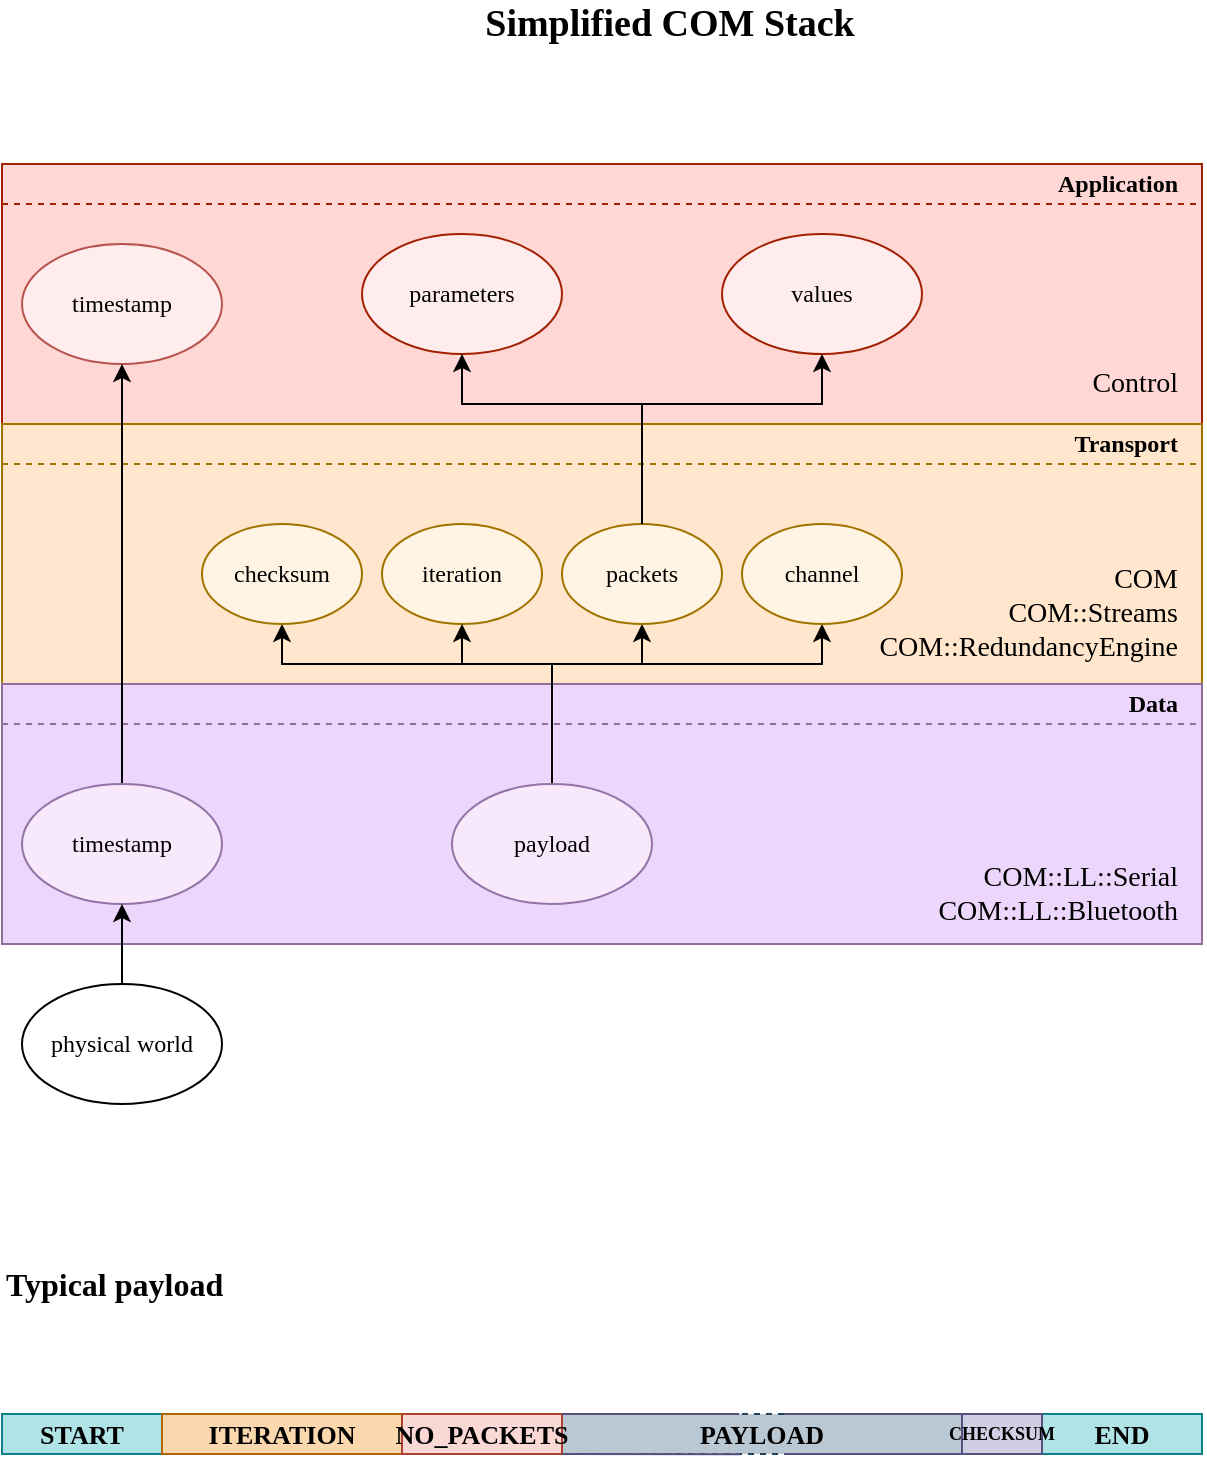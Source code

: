 <mxfile version="13.3.9" type="device"><diagram id="9EOOe-xVtgeUKb_HwiS9" name="Page-1"><mxGraphModel dx="2857" dy="1299" grid="1" gridSize="10" guides="1" tooltips="1" connect="1" arrows="1" fold="1" page="1" pageScale="1" pageWidth="827" pageHeight="1169" math="0" shadow="0"><root><mxCell id="0"/><mxCell id="1" parent="0"/><mxCell id="sI33cNARqvff0G65aEMA-21" value="PAYLOAD" style="rounded=0;whiteSpace=wrap;html=1;strokeColor=#23445d;fillColor=#bac8d3;fontFamily=Consolas;fontSize=13;align=center;fontStyle=1;dashed=1;" parent="1" vertex="1"><mxGeometry x="360" y="745" width="200" height="20" as="geometry"/></mxCell><mxCell id="VDhJyJcpaOQBj6J8SeD1-39" value="" style="rounded=0;whiteSpace=wrap;html=1;fontFamily=Consolas;fontSize=14;align=right;fillColor=#FFD7D4;strokeColor=#A12102;" parent="1" vertex="1"><mxGeometry x="80" y="120" width="600" height="130" as="geometry"/></mxCell><mxCell id="VDhJyJcpaOQBj6J8SeD1-40" value="" style="endArrow=none;dashed=1;html=1;fontFamily=Consolas;fillColor=#f8cecc;strokeColor=#A12102;" parent="1" edge="1"><mxGeometry width="50" height="50" relative="1" as="geometry"><mxPoint x="80" y="120" as="sourcePoint"/><mxPoint x="680" y="120.0" as="targetPoint"/></mxGeometry></mxCell><mxCell id="VDhJyJcpaOQBj6J8SeD1-42" value="Application" style="text;html=1;strokeColor=none;fillColor=none;align=right;verticalAlign=middle;whiteSpace=wrap;rounded=0;fontFamily=Consolas;fontStyle=1" parent="1" vertex="1"><mxGeometry x="590" y="120" width="80" height="20" as="geometry"/></mxCell><mxCell id="VDhJyJcpaOQBj6J8SeD1-43" value="values" style="ellipse;whiteSpace=wrap;html=1;fontFamily=Consolas;strokeColor=#A12102;fillColor=#FFEDED;" parent="1" vertex="1"><mxGeometry x="440" y="155" width="100" height="60" as="geometry"/></mxCell><mxCell id="VDhJyJcpaOQBj6J8SeD1-44" value="timestamp" style="ellipse;whiteSpace=wrap;html=1;fontFamily=Consolas;strokeColor=#b85450;fillColor=#FFEDED;" parent="1" vertex="1"><mxGeometry x="90" y="160" width="100" height="60" as="geometry"/></mxCell><mxCell id="VDhJyJcpaOQBj6J8SeD1-45" value="Control" style="text;html=1;strokeColor=none;fillColor=none;align=right;verticalAlign=middle;whiteSpace=wrap;rounded=0;fontFamily=Consolas;fontSize=14;" parent="1" vertex="1"><mxGeometry x="590" y="220" width="80" height="20" as="geometry"/></mxCell><mxCell id="VDhJyJcpaOQBj6J8SeD1-46" value="" style="endArrow=none;dashed=1;html=1;fontFamily=Consolas;fillColor=#f8cecc;strokeColor=#A12102;" parent="1" edge="1"><mxGeometry width="50" height="50" relative="1" as="geometry"><mxPoint x="80" y="140" as="sourcePoint"/><mxPoint x="680" y="140.0" as="targetPoint"/></mxGeometry></mxCell><mxCell id="VDhJyJcpaOQBj6J8SeD1-47" value="parameters" style="ellipse;whiteSpace=wrap;html=1;fontFamily=Consolas;strokeColor=#A12102;fillColor=#FFEDED;" parent="1" vertex="1"><mxGeometry x="260" y="155" width="100" height="60" as="geometry"/></mxCell><mxCell id="VDhJyJcpaOQBj6J8SeD1-48" value="" style="rounded=0;whiteSpace=wrap;html=1;fontFamily=Consolas;fontSize=14;align=right;fillColor=#ffe6cc;strokeColor=#A17400;" parent="1" vertex="1"><mxGeometry x="80" y="250" width="600" height="130" as="geometry"/></mxCell><mxCell id="VDhJyJcpaOQBj6J8SeD1-49" value="" style="endArrow=none;dashed=1;html=1;fontFamily=Consolas;fillColor=#d5e8d4;strokeColor=#A17400;" parent="1" edge="1"><mxGeometry width="50" height="50" relative="1" as="geometry"><mxPoint x="80" y="250" as="sourcePoint"/><mxPoint x="680" y="250.0" as="targetPoint"/></mxGeometry></mxCell><mxCell id="VDhJyJcpaOQBj6J8SeD1-50" value="" style="endArrow=none;dashed=1;html=1;fontFamily=Consolas;fillColor=#d5e8d4;strokeColor=#A17400;" parent="1" edge="1"><mxGeometry width="50" height="50" relative="1" as="geometry"><mxPoint x="80" y="270" as="sourcePoint"/><mxPoint x="680" y="270.0" as="targetPoint"/></mxGeometry></mxCell><mxCell id="VDhJyJcpaOQBj6J8SeD1-51" value="Transport" style="text;html=1;strokeColor=none;fillColor=none;align=right;verticalAlign=middle;whiteSpace=wrap;rounded=0;fontFamily=Consolas;fontStyle=1" parent="1" vertex="1"><mxGeometry x="630" y="250" width="40" height="20" as="geometry"/></mxCell><mxCell id="VDhJyJcpaOQBj6J8SeD1-54" value="COM&lt;br&gt;COM::Streams&lt;br&gt;COM::RedundancyEngine" style="text;html=1;strokeColor=none;fillColor=none;align=right;verticalAlign=middle;whiteSpace=wrap;rounded=0;fontFamily=Consolas;fontSize=14;" parent="1" vertex="1"><mxGeometry x="530" y="320" width="140" height="50" as="geometry"/></mxCell><mxCell id="VDhJyJcpaOQBj6J8SeD1-55" value="iteration" style="ellipse;whiteSpace=wrap;html=1;fontFamily=Consolas;fillColor=#FFF3E3;strokeColor=#A17400;" parent="1" vertex="1"><mxGeometry x="270" y="300" width="80" height="50" as="geometry"/></mxCell><mxCell id="VDhJyJcpaOQBj6J8SeD1-56" value="" style="rounded=0;whiteSpace=wrap;html=1;fontFamily=Consolas;fontSize=14;align=right;strokeColor=#8F6E9E;fillColor=#ECD6FC;" parent="1" vertex="1"><mxGeometry x="80" y="380" width="600" height="130" as="geometry"/></mxCell><mxCell id="sI33cNARqvff0G65aEMA-4" style="edgeStyle=orthogonalEdgeStyle;rounded=0;orthogonalLoop=1;jettySize=auto;html=1;exitX=0.5;exitY=0;exitDx=0;exitDy=0;entryX=0.5;entryY=1;entryDx=0;entryDy=0;" parent="1" source="VDhJyJcpaOQBj6J8SeD1-57" target="VDhJyJcpaOQBj6J8SeD1-55" edge="1"><mxGeometry relative="1" as="geometry"><Array as="points"><mxPoint x="355" y="370"/><mxPoint x="310" y="370"/></Array></mxGeometry></mxCell><mxCell id="sI33cNARqvff0G65aEMA-5" style="edgeStyle=orthogonalEdgeStyle;rounded=0;orthogonalLoop=1;jettySize=auto;html=1;exitX=0.5;exitY=0;exitDx=0;exitDy=0;entryX=0.5;entryY=1;entryDx=0;entryDy=0;" parent="1" source="VDhJyJcpaOQBj6J8SeD1-57" target="sI33cNARqvff0G65aEMA-1" edge="1"><mxGeometry relative="1" as="geometry"><Array as="points"><mxPoint x="355" y="370"/><mxPoint x="400" y="370"/></Array></mxGeometry></mxCell><mxCell id="sI33cNARqvff0G65aEMA-6" style="edgeStyle=orthogonalEdgeStyle;rounded=0;orthogonalLoop=1;jettySize=auto;html=1;exitX=0.5;exitY=0;exitDx=0;exitDy=0;entryX=0.5;entryY=1;entryDx=0;entryDy=0;" parent="1" source="VDhJyJcpaOQBj6J8SeD1-57" target="sI33cNARqvff0G65aEMA-2" edge="1"><mxGeometry relative="1" as="geometry"><Array as="points"><mxPoint x="355" y="370"/><mxPoint x="490" y="370"/></Array></mxGeometry></mxCell><mxCell id="sI33cNARqvff0G65aEMA-49" style="edgeStyle=orthogonalEdgeStyle;rounded=0;orthogonalLoop=1;jettySize=auto;html=1;exitX=0.5;exitY=0;exitDx=0;exitDy=0;entryX=0.5;entryY=1;entryDx=0;entryDy=0;fontFamily=Consolas;fontSize=9;" parent="1" source="VDhJyJcpaOQBj6J8SeD1-57" target="sI33cNARqvff0G65aEMA-48" edge="1"><mxGeometry relative="1" as="geometry"><Array as="points"><mxPoint x="355" y="370"/><mxPoint x="220" y="370"/></Array></mxGeometry></mxCell><mxCell id="VDhJyJcpaOQBj6J8SeD1-57" value="payload" style="ellipse;whiteSpace=wrap;html=1;fontFamily=Consolas;strokeColor=#9673a6;fillColor=#F7E8FC;" parent="1" vertex="1"><mxGeometry x="305" y="430" width="100" height="60" as="geometry"/></mxCell><mxCell id="VDhJyJcpaOQBj6J8SeD1-58" value="" style="endArrow=none;dashed=1;html=1;fontFamily=Consolas;fillColor=#dae8fc;strokeColor=#8F6E9E;" parent="1" edge="1"><mxGeometry width="50" height="50" relative="1" as="geometry"><mxPoint x="80" y="400" as="sourcePoint"/><mxPoint x="680" y="400.0" as="targetPoint"/></mxGeometry></mxCell><mxCell id="VDhJyJcpaOQBj6J8SeD1-60" value="" style="endArrow=none;dashed=1;html=1;fontFamily=Consolas;fillColor=#dae8fc;strokeColor=#8F6E9E;" parent="1" edge="1"><mxGeometry width="50" height="50" relative="1" as="geometry"><mxPoint x="80" y="380" as="sourcePoint"/><mxPoint x="680" y="380.0" as="targetPoint"/></mxGeometry></mxCell><mxCell id="VDhJyJcpaOQBj6J8SeD1-61" value="Data" style="text;html=1;strokeColor=none;fillColor=none;align=right;verticalAlign=middle;whiteSpace=wrap;rounded=0;fontFamily=Consolas;fontStyle=1" parent="1" vertex="1"><mxGeometry x="630" y="380" width="40" height="20" as="geometry"/></mxCell><mxCell id="VDhJyJcpaOQBj6J8SeD1-72" value="Simplified COM Stack" style="text;html=1;strokeColor=none;fillColor=none;align=center;verticalAlign=middle;whiteSpace=wrap;rounded=0;fontFamily=Consolas;fontSize=19;fontStyle=1" parent="1" vertex="1"><mxGeometry x="298" y="40" width="232" height="20" as="geometry"/></mxCell><mxCell id="sI33cNARqvff0G65aEMA-1" value="packets" style="ellipse;whiteSpace=wrap;html=1;fontFamily=Consolas;fillColor=#FFF3E3;strokeColor=#A17400;" parent="1" vertex="1"><mxGeometry x="360" y="300" width="80" height="50" as="geometry"/></mxCell><mxCell id="sI33cNARqvff0G65aEMA-7" style="edgeStyle=orthogonalEdgeStyle;rounded=0;orthogonalLoop=1;jettySize=auto;html=1;exitX=0.5;exitY=0;exitDx=0;exitDy=0;entryX=0.5;entryY=1;entryDx=0;entryDy=0;" parent="1" source="sI33cNARqvff0G65aEMA-1" target="VDhJyJcpaOQBj6J8SeD1-43" edge="1"><mxGeometry relative="1" as="geometry"><Array as="points"><mxPoint x="400" y="240"/><mxPoint x="490" y="240"/></Array></mxGeometry></mxCell><mxCell id="sI33cNARqvff0G65aEMA-11" style="edgeStyle=orthogonalEdgeStyle;rounded=0;orthogonalLoop=1;jettySize=auto;html=1;exitX=0.5;exitY=0;exitDx=0;exitDy=0;entryX=0.5;entryY=1;entryDx=0;entryDy=0;" parent="1" source="sI33cNARqvff0G65aEMA-1" target="VDhJyJcpaOQBj6J8SeD1-47" edge="1"><mxGeometry relative="1" as="geometry"><Array as="points"><mxPoint x="400" y="240"/><mxPoint x="310" y="240"/></Array></mxGeometry></mxCell><mxCell id="sI33cNARqvff0G65aEMA-2" value="channel" style="ellipse;whiteSpace=wrap;html=1;fontFamily=Consolas;fillColor=#FFF3E3;strokeColor=#A17400;" parent="1" vertex="1"><mxGeometry x="450" y="300" width="80" height="50" as="geometry"/></mxCell><mxCell id="sI33cNARqvff0G65aEMA-8" value="COM::LL::Serial&lt;br&gt;COM::LL::Bluetooth" style="text;html=1;strokeColor=none;fillColor=none;align=right;verticalAlign=middle;whiteSpace=wrap;rounded=0;fontFamily=Consolas;fontSize=14;" parent="1" vertex="1"><mxGeometry x="530" y="460" width="140" height="50" as="geometry"/></mxCell><mxCell id="sI085-kBAMrf6Jhq93iz-1" style="edgeStyle=orthogonalEdgeStyle;rounded=0;orthogonalLoop=1;jettySize=auto;html=1;exitX=0.5;exitY=0;exitDx=0;exitDy=0;entryX=0.5;entryY=1;entryDx=0;entryDy=0;fontSize=8;" edge="1" parent="1" source="sI33cNARqvff0G65aEMA-13" target="VDhJyJcpaOQBj6J8SeD1-44"><mxGeometry relative="1" as="geometry"/></mxCell><mxCell id="sI33cNARqvff0G65aEMA-13" value="timestamp" style="ellipse;whiteSpace=wrap;html=1;fontFamily=Consolas;strokeColor=#9673a6;fillColor=#F7E8FC;" parent="1" vertex="1"><mxGeometry x="90" y="430" width="100" height="60" as="geometry"/></mxCell><mxCell id="sI33cNARqvff0G65aEMA-15" value="Typical payload" style="text;html=1;strokeColor=none;fillColor=none;align=left;verticalAlign=middle;whiteSpace=wrap;rounded=0;fontFamily=Consolas;fontStyle=1;fontSize=16;" parent="1" vertex="1"><mxGeometry x="80" y="670" width="150" height="20" as="geometry"/></mxCell><mxCell id="sI33cNARqvff0G65aEMA-17" value="START" style="rounded=0;whiteSpace=wrap;html=1;strokeColor=#0e8088;fillColor=#b0e3e6;fontFamily=Consolas;fontSize=13;align=center;fontStyle=1" parent="1" vertex="1"><mxGeometry x="80" y="745" width="80" height="20" as="geometry"/></mxCell><mxCell id="sI33cNARqvff0G65aEMA-18" value="END" style="rounded=0;whiteSpace=wrap;html=1;strokeColor=#0e8088;fillColor=#b0e3e6;fontFamily=Consolas;fontSize=13;align=center;fontStyle=1" parent="1" vertex="1"><mxGeometry x="600" y="745" width="80" height="20" as="geometry"/></mxCell><mxCell id="sI33cNARqvff0G65aEMA-19" value="ITERATION" style="rounded=0;whiteSpace=wrap;html=1;strokeColor=#b46504;fillColor=#fad7ac;fontFamily=Consolas;fontSize=13;align=center;fontStyle=1" parent="1" vertex="1"><mxGeometry x="160" y="745" width="120" height="20" as="geometry"/></mxCell><mxCell id="sI33cNARqvff0G65aEMA-20" value="NO_PACKETS" style="rounded=0;whiteSpace=wrap;html=1;strokeColor=#ae4132;fillColor=#fad9d5;fontFamily=Consolas;fontSize=13;align=center;fontStyle=1" parent="1" vertex="1"><mxGeometry x="280" y="745" width="80" height="20" as="geometry"/></mxCell><mxCell id="sI33cNARqvff0G65aEMA-24" value="" style="endArrow=none;html=1;fontFamily=Consolas;fontSize=13;strokeColor=#56517E;exitX=1;exitY=1;exitDx=0;exitDy=0;entryX=0.446;entryY=1.005;entryDx=0;entryDy=0;entryPerimeter=0;" parent="1" source="sI33cNARqvff0G65aEMA-20" target="sI33cNARqvff0G65aEMA-21" edge="1"><mxGeometry width="50" height="50" relative="1" as="geometry"><mxPoint x="380" y="805" as="sourcePoint"/><mxPoint x="530" y="775" as="targetPoint"/></mxGeometry></mxCell><mxCell id="sI33cNARqvff0G65aEMA-26" value="" style="endArrow=none;html=1;fontFamily=Consolas;fontSize=13;strokeColor=#56517E;exitX=0;exitY=0;exitDx=0;exitDy=0;entryX=0.555;entryY=-0.003;entryDx=0;entryDy=0;entryPerimeter=0;" parent="1" source="sI33cNARqvff0G65aEMA-32" target="sI33cNARqvff0G65aEMA-21" edge="1"><mxGeometry width="50" height="50" relative="1" as="geometry"><mxPoint x="360" y="745" as="sourcePoint"/><mxPoint x="580" y="775" as="targetPoint"/></mxGeometry></mxCell><mxCell id="sI33cNARqvff0G65aEMA-27" value="" style="endArrow=none;html=1;fontFamily=Consolas;fontSize=13;strokeColor=#56517E;exitX=0;exitY=1;exitDx=0;exitDy=0;entryX=0.555;entryY=0.999;entryDx=0;entryDy=0;entryPerimeter=0;" parent="1" source="sI33cNARqvff0G65aEMA-32" target="sI33cNARqvff0G65aEMA-21" edge="1"><mxGeometry width="50" height="50" relative="1" as="geometry"><mxPoint x="360" y="745" as="sourcePoint"/><mxPoint x="559" y="775" as="targetPoint"/></mxGeometry></mxCell><mxCell id="sI33cNARqvff0G65aEMA-28" value="" style="endArrow=none;html=1;fontFamily=Consolas;fontSize=13;strokeColor=#56517E;entryX=1;entryY=0;entryDx=0;entryDy=0;exitX=0.443;exitY=0.003;exitDx=0;exitDy=0;exitPerimeter=0;" parent="1" source="sI33cNARqvff0G65aEMA-21" target="sI33cNARqvff0G65aEMA-20" edge="1"><mxGeometry width="50" height="50" relative="1" as="geometry"><mxPoint x="530" y="735" as="sourcePoint"/><mxPoint x="580" y="775" as="targetPoint"/></mxGeometry></mxCell><mxCell id="sI33cNARqvff0G65aEMA-32" value="CHECKSUM" style="rounded=0;whiteSpace=wrap;html=1;strokeColor=#56517e;fillColor=#d0cee2;fontFamily=Consolas;fontSize=9;align=center;fontStyle=1" parent="1" vertex="1"><mxGeometry x="560" y="745" width="40" height="20" as="geometry"/></mxCell><mxCell id="sI33cNARqvff0G65aEMA-48" value="checksum" style="ellipse;whiteSpace=wrap;html=1;fontFamily=Consolas;fillColor=#FFF3E3;strokeColor=#A17400;" parent="1" vertex="1"><mxGeometry x="180" y="300" width="80" height="50" as="geometry"/></mxCell><mxCell id="sI085-kBAMrf6Jhq93iz-3" style="edgeStyle=orthogonalEdgeStyle;rounded=0;orthogonalLoop=1;jettySize=auto;html=1;entryX=0.5;entryY=1;entryDx=0;entryDy=0;fontSize=8;" edge="1" parent="1" source="sI085-kBAMrf6Jhq93iz-2" target="sI33cNARqvff0G65aEMA-13"><mxGeometry relative="1" as="geometry"/></mxCell><mxCell id="sI085-kBAMrf6Jhq93iz-2" value="physical world" style="ellipse;whiteSpace=wrap;html=1;fontFamily=Consolas;" vertex="1" parent="1"><mxGeometry x="90" y="530" width="100" height="60" as="geometry"/></mxCell></root></mxGraphModel></diagram></mxfile>